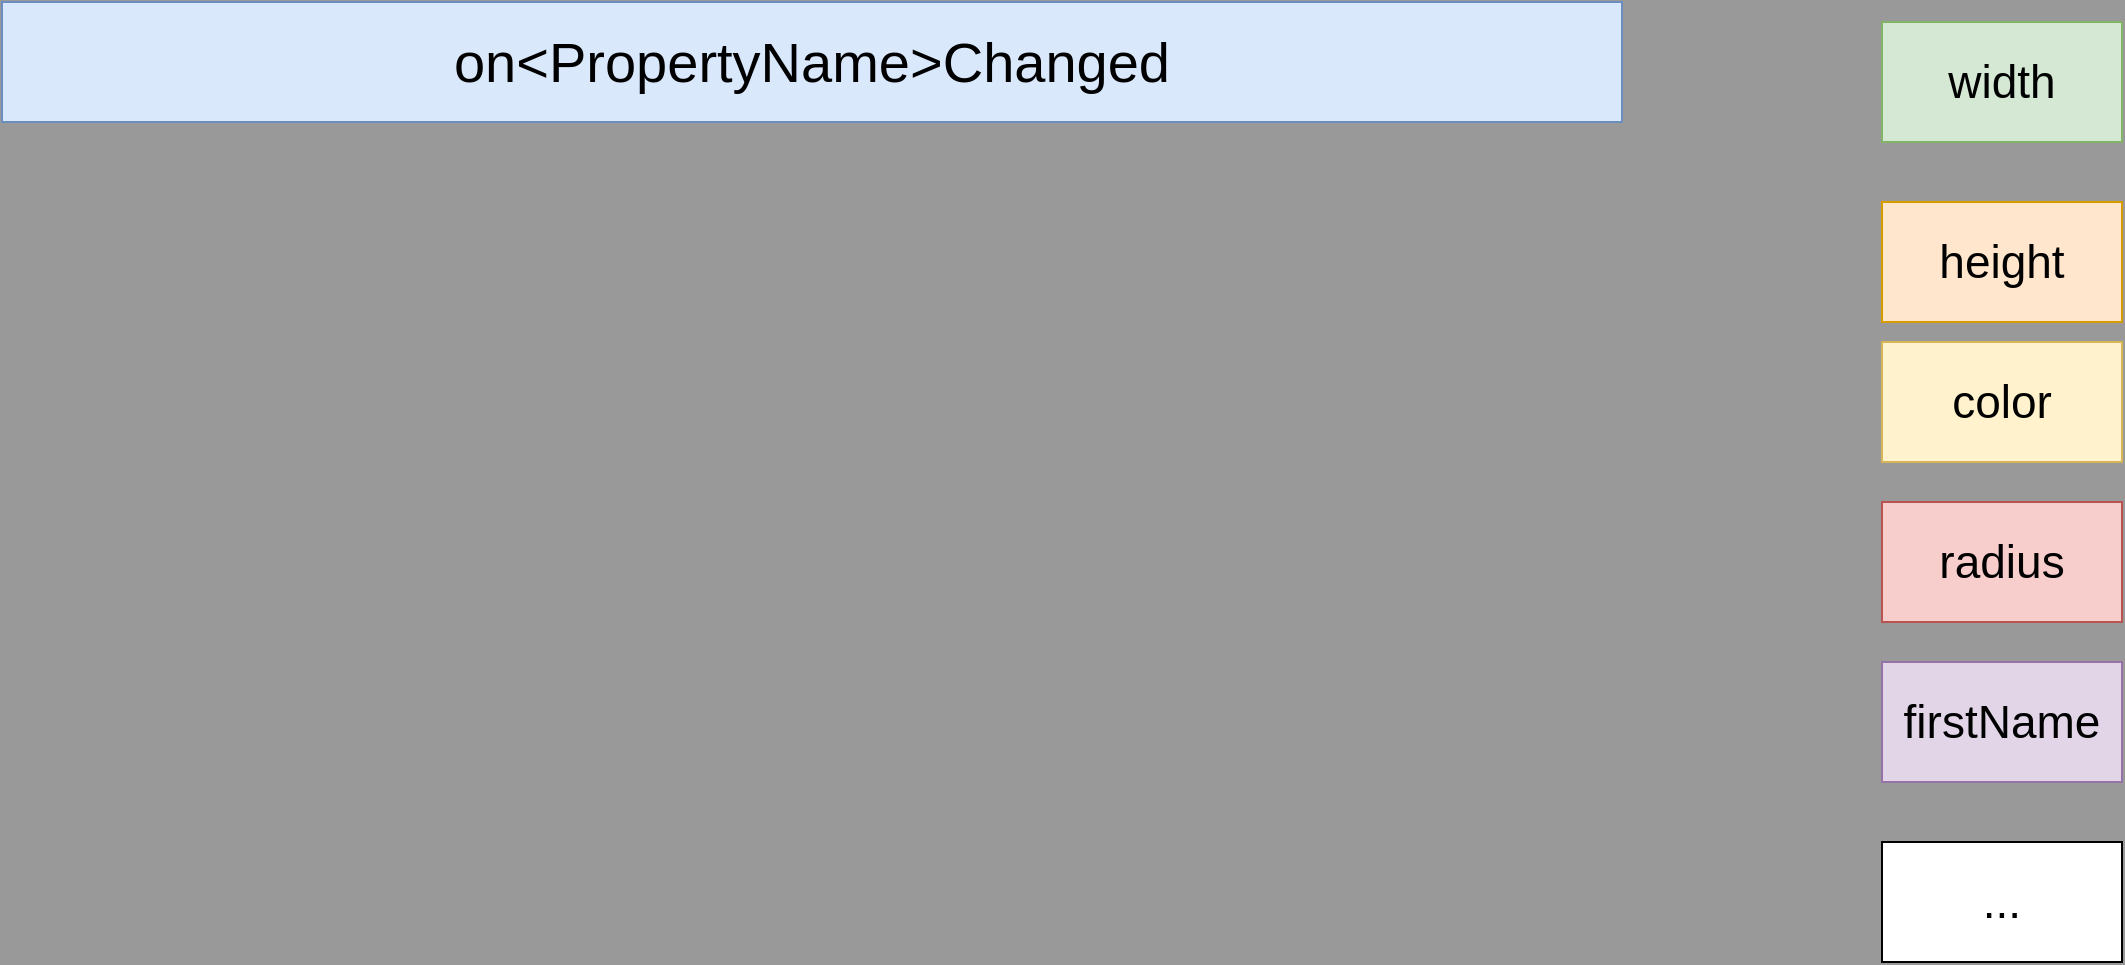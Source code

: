 <mxfile version="21.2.8" type="device">
  <diagram name="Page-1" id="2XWkQP5S-hDbL94sL5Vg">
    <mxGraphModel dx="1418" dy="820" grid="1" gridSize="10" guides="1" tooltips="1" connect="1" arrows="1" fold="1" page="1" pageScale="1" pageWidth="3300" pageHeight="4681" background="#999999" math="0" shadow="0">
      <root>
        <mxCell id="0" />
        <mxCell id="1" parent="0" />
        <mxCell id="HeyP7OhUhdT8qsgPJmI4-1" value="on&amp;lt;PropertyName&amp;gt;Changed" style="rounded=0;whiteSpace=wrap;html=1;fontSize=28;fillColor=#dae8fc;strokeColor=#6c8ebf;" vertex="1" parent="1">
          <mxGeometry x="520" y="3620" width="810" height="60" as="geometry" />
        </mxCell>
        <mxCell id="HeyP7OhUhdT8qsgPJmI4-2" value="width" style="rounded=0;whiteSpace=wrap;html=1;fontSize=23;fillColor=#d5e8d4;strokeColor=#82b366;" vertex="1" parent="1">
          <mxGeometry x="1460" y="3630" width="120" height="60" as="geometry" />
        </mxCell>
        <mxCell id="HeyP7OhUhdT8qsgPJmI4-5" value="height" style="rounded=0;whiteSpace=wrap;html=1;fontSize=23;fillColor=#ffe6cc;strokeColor=#d79b00;" vertex="1" parent="1">
          <mxGeometry x="1460" y="3720" width="120" height="60" as="geometry" />
        </mxCell>
        <mxCell id="HeyP7OhUhdT8qsgPJmI4-6" value="color" style="rounded=0;whiteSpace=wrap;html=1;fontSize=23;fillColor=#fff2cc;strokeColor=#d6b656;" vertex="1" parent="1">
          <mxGeometry x="1460" y="3790" width="120" height="60" as="geometry" />
        </mxCell>
        <mxCell id="HeyP7OhUhdT8qsgPJmI4-7" value="radius" style="rounded=0;whiteSpace=wrap;html=1;fontSize=23;fillColor=#f8cecc;strokeColor=#b85450;" vertex="1" parent="1">
          <mxGeometry x="1460" y="3870" width="120" height="60" as="geometry" />
        </mxCell>
        <mxCell id="HeyP7OhUhdT8qsgPJmI4-8" value="firstName" style="rounded=0;whiteSpace=wrap;html=1;fontSize=23;fillColor=#e1d5e7;strokeColor=#9673a6;" vertex="1" parent="1">
          <mxGeometry x="1460" y="3950" width="120" height="60" as="geometry" />
        </mxCell>
        <mxCell id="HeyP7OhUhdT8qsgPJmI4-9" value="..." style="rounded=0;whiteSpace=wrap;html=1;fontSize=23;" vertex="1" parent="1">
          <mxGeometry x="1460" y="4040" width="120" height="60" as="geometry" />
        </mxCell>
      </root>
    </mxGraphModel>
  </diagram>
</mxfile>
